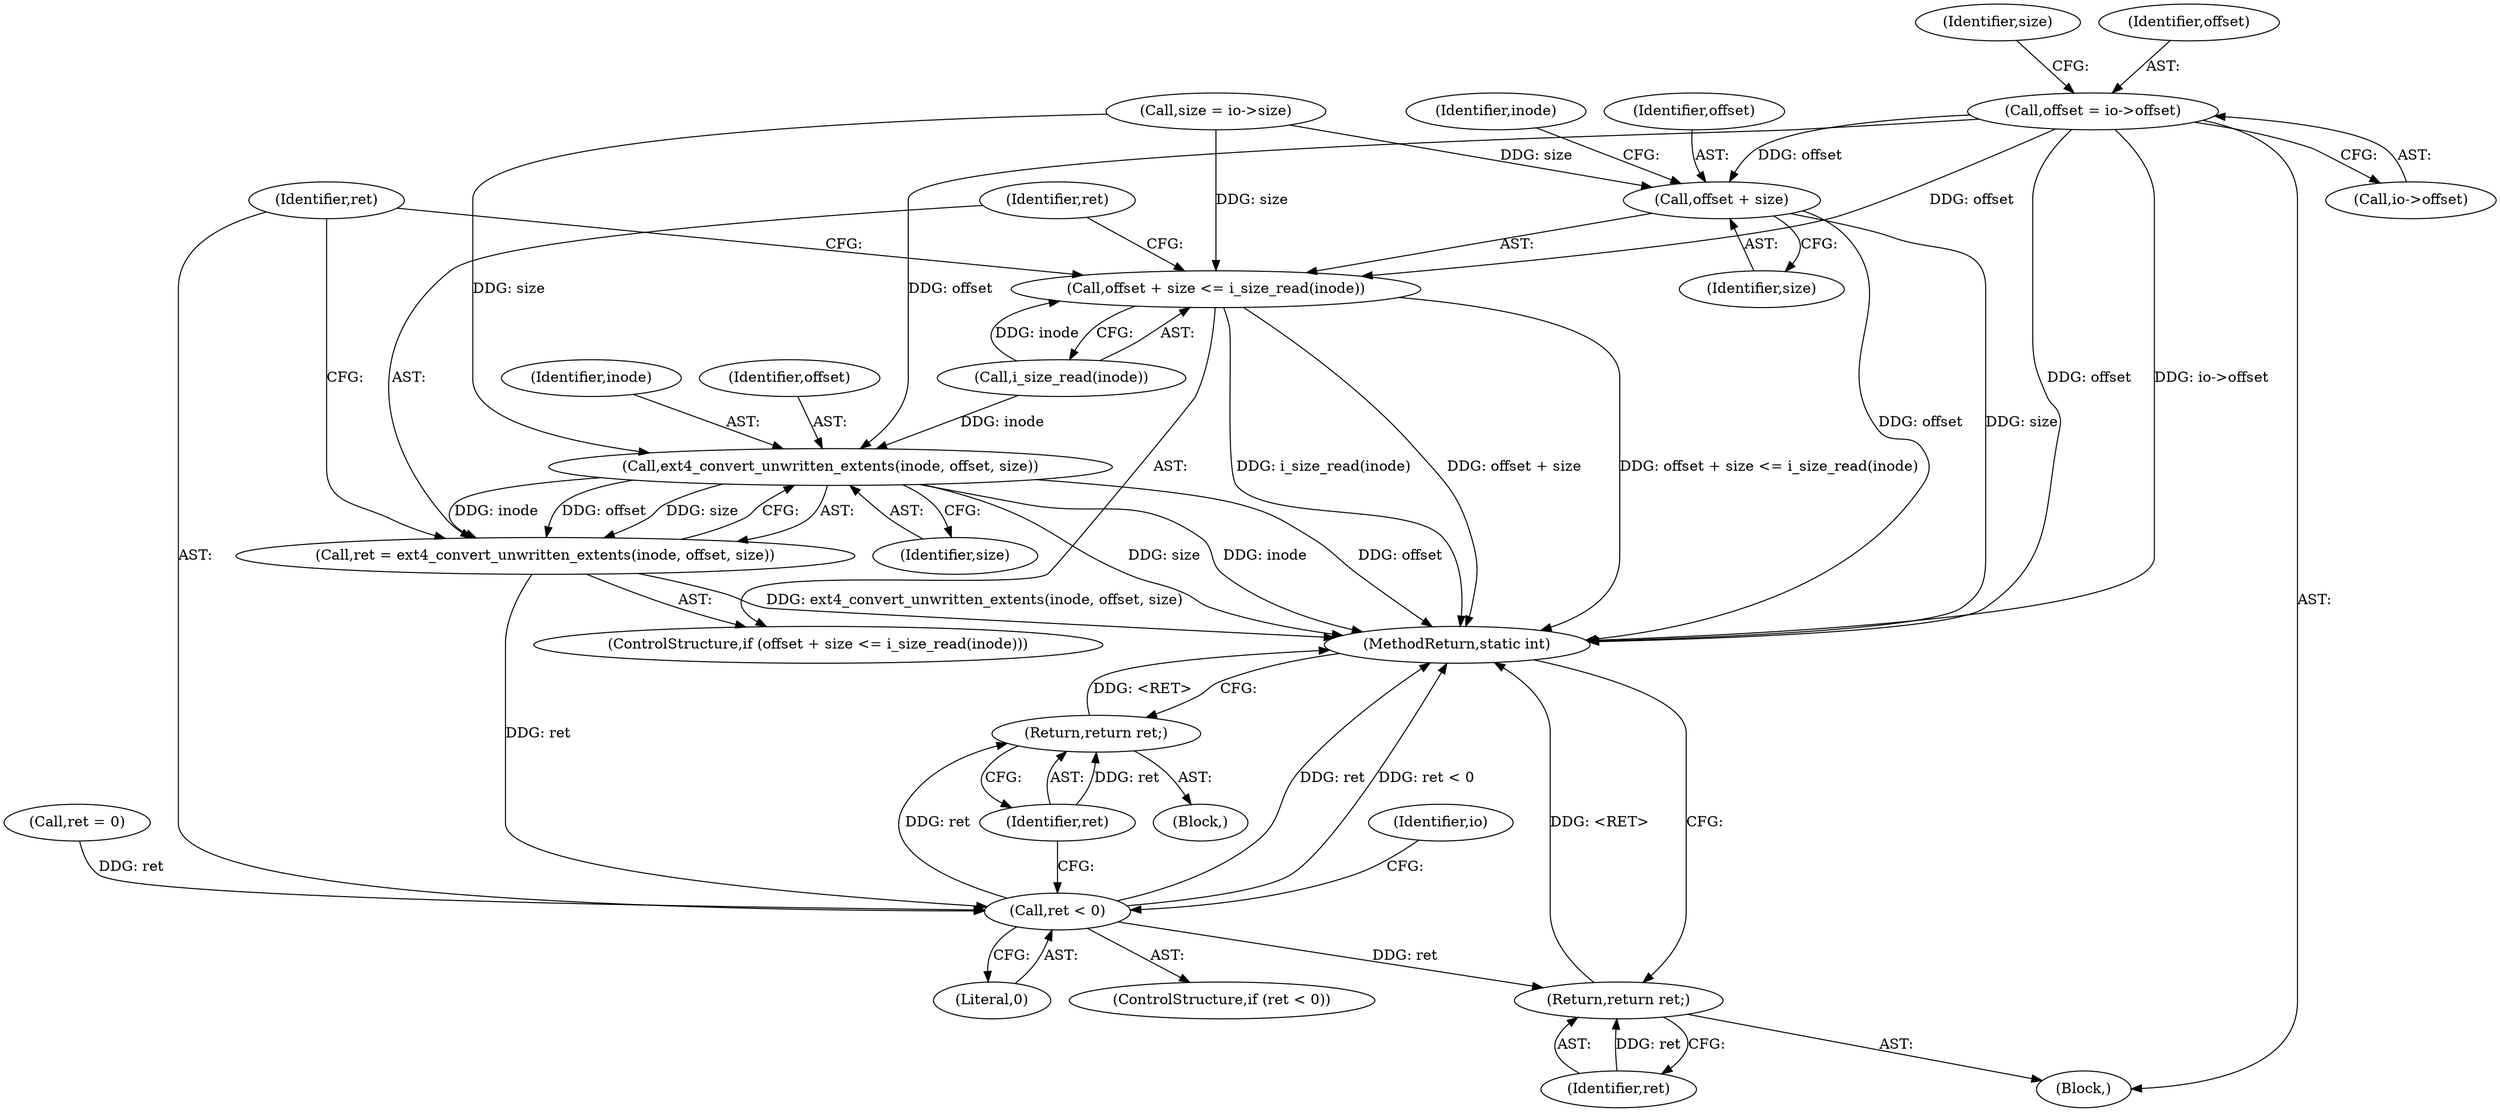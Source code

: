 digraph "0_linux_744692dc059845b2a3022119871846e74d4f6e11_4@pointer" {
"1000111" [label="(Call,offset = io->offset)"];
"1000159" [label="(Call,offset + size <= i_size_read(inode))"];
"1000160" [label="(Call,offset + size)"];
"1000167" [label="(Call,ext4_convert_unwritten_extents(inode, offset, size))"];
"1000165" [label="(Call,ret = ext4_convert_unwritten_extents(inode, offset, size))"];
"1000172" [label="(Call,ret < 0)"];
"1000176" [label="(Return,return ret;)"];
"1000183" [label="(Return,return ret;)"];
"1000118" [label="(Identifier,size)"];
"1000183" [label="(Return,return ret;)"];
"1000170" [label="(Identifier,size)"];
"1000175" [label="(Block,)"];
"1000111" [label="(Call,offset = io->offset)"];
"1000113" [label="(Call,io->offset)"];
"1000158" [label="(ControlStructure,if (offset + size <= i_size_read(inode)))"];
"1000161" [label="(Identifier,offset)"];
"1000165" [label="(Call,ret = ext4_convert_unwritten_extents(inode, offset, size))"];
"1000163" [label="(Call,i_size_read(inode))"];
"1000169" [label="(Identifier,offset)"];
"1000160" [label="(Call,offset + size)"];
"1000159" [label="(Call,offset + size <= i_size_read(inode))"];
"1000162" [label="(Identifier,size)"];
"1000172" [label="(Call,ret < 0)"];
"1000167" [label="(Call,ext4_convert_unwritten_extents(inode, offset, size))"];
"1000103" [label="(Block,)"];
"1000180" [label="(Identifier,io)"];
"1000171" [label="(ControlStructure,if (ret < 0))"];
"1000173" [label="(Identifier,ret)"];
"1000185" [label="(MethodReturn,static int)"];
"1000117" [label="(Call,size = io->size)"];
"1000174" [label="(Literal,0)"];
"1000176" [label="(Return,return ret;)"];
"1000168" [label="(Identifier,inode)"];
"1000166" [label="(Identifier,ret)"];
"1000123" [label="(Call,ret = 0)"];
"1000184" [label="(Identifier,ret)"];
"1000177" [label="(Identifier,ret)"];
"1000164" [label="(Identifier,inode)"];
"1000112" [label="(Identifier,offset)"];
"1000111" -> "1000103"  [label="AST: "];
"1000111" -> "1000113"  [label="CFG: "];
"1000112" -> "1000111"  [label="AST: "];
"1000113" -> "1000111"  [label="AST: "];
"1000118" -> "1000111"  [label="CFG: "];
"1000111" -> "1000185"  [label="DDG: offset"];
"1000111" -> "1000185"  [label="DDG: io->offset"];
"1000111" -> "1000159"  [label="DDG: offset"];
"1000111" -> "1000160"  [label="DDG: offset"];
"1000111" -> "1000167"  [label="DDG: offset"];
"1000159" -> "1000158"  [label="AST: "];
"1000159" -> "1000163"  [label="CFG: "];
"1000160" -> "1000159"  [label="AST: "];
"1000163" -> "1000159"  [label="AST: "];
"1000166" -> "1000159"  [label="CFG: "];
"1000173" -> "1000159"  [label="CFG: "];
"1000159" -> "1000185"  [label="DDG: offset + size"];
"1000159" -> "1000185"  [label="DDG: offset + size <= i_size_read(inode)"];
"1000159" -> "1000185"  [label="DDG: i_size_read(inode)"];
"1000117" -> "1000159"  [label="DDG: size"];
"1000163" -> "1000159"  [label="DDG: inode"];
"1000160" -> "1000162"  [label="CFG: "];
"1000161" -> "1000160"  [label="AST: "];
"1000162" -> "1000160"  [label="AST: "];
"1000164" -> "1000160"  [label="CFG: "];
"1000160" -> "1000185"  [label="DDG: size"];
"1000160" -> "1000185"  [label="DDG: offset"];
"1000117" -> "1000160"  [label="DDG: size"];
"1000167" -> "1000165"  [label="AST: "];
"1000167" -> "1000170"  [label="CFG: "];
"1000168" -> "1000167"  [label="AST: "];
"1000169" -> "1000167"  [label="AST: "];
"1000170" -> "1000167"  [label="AST: "];
"1000165" -> "1000167"  [label="CFG: "];
"1000167" -> "1000185"  [label="DDG: offset"];
"1000167" -> "1000185"  [label="DDG: size"];
"1000167" -> "1000185"  [label="DDG: inode"];
"1000167" -> "1000165"  [label="DDG: inode"];
"1000167" -> "1000165"  [label="DDG: offset"];
"1000167" -> "1000165"  [label="DDG: size"];
"1000163" -> "1000167"  [label="DDG: inode"];
"1000117" -> "1000167"  [label="DDG: size"];
"1000165" -> "1000158"  [label="AST: "];
"1000166" -> "1000165"  [label="AST: "];
"1000173" -> "1000165"  [label="CFG: "];
"1000165" -> "1000185"  [label="DDG: ext4_convert_unwritten_extents(inode, offset, size)"];
"1000165" -> "1000172"  [label="DDG: ret"];
"1000172" -> "1000171"  [label="AST: "];
"1000172" -> "1000174"  [label="CFG: "];
"1000173" -> "1000172"  [label="AST: "];
"1000174" -> "1000172"  [label="AST: "];
"1000177" -> "1000172"  [label="CFG: "];
"1000180" -> "1000172"  [label="CFG: "];
"1000172" -> "1000185"  [label="DDG: ret < 0"];
"1000172" -> "1000185"  [label="DDG: ret"];
"1000123" -> "1000172"  [label="DDG: ret"];
"1000172" -> "1000176"  [label="DDG: ret"];
"1000172" -> "1000183"  [label="DDG: ret"];
"1000176" -> "1000175"  [label="AST: "];
"1000176" -> "1000177"  [label="CFG: "];
"1000177" -> "1000176"  [label="AST: "];
"1000185" -> "1000176"  [label="CFG: "];
"1000176" -> "1000185"  [label="DDG: <RET>"];
"1000177" -> "1000176"  [label="DDG: ret"];
"1000183" -> "1000103"  [label="AST: "];
"1000183" -> "1000184"  [label="CFG: "];
"1000184" -> "1000183"  [label="AST: "];
"1000185" -> "1000183"  [label="CFG: "];
"1000183" -> "1000185"  [label="DDG: <RET>"];
"1000184" -> "1000183"  [label="DDG: ret"];
}
